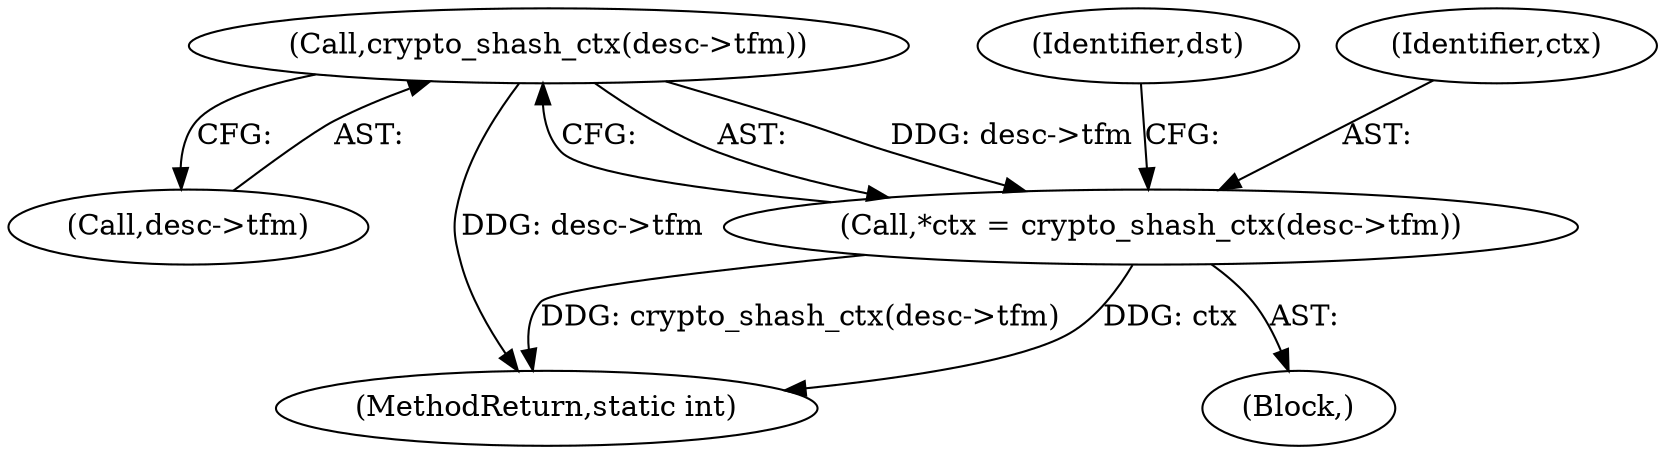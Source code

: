 digraph "0_linux_7ed47b7d142ec99ad6880bbbec51e9f12b3af74c_0@API" {
"1000113" [label="(Call,crypto_shash_ctx(desc->tfm))"];
"1000111" [label="(Call,*ctx = crypto_shash_ctx(desc->tfm))"];
"1000119" [label="(Identifier,dst)"];
"1000112" [label="(Identifier,ctx)"];
"1000114" [label="(Call,desc->tfm)"];
"1000228" [label="(MethodReturn,static int)"];
"1000111" [label="(Call,*ctx = crypto_shash_ctx(desc->tfm))"];
"1000104" [label="(Block,)"];
"1000113" [label="(Call,crypto_shash_ctx(desc->tfm))"];
"1000113" -> "1000111"  [label="AST: "];
"1000113" -> "1000114"  [label="CFG: "];
"1000114" -> "1000113"  [label="AST: "];
"1000111" -> "1000113"  [label="CFG: "];
"1000113" -> "1000228"  [label="DDG: desc->tfm"];
"1000113" -> "1000111"  [label="DDG: desc->tfm"];
"1000111" -> "1000104"  [label="AST: "];
"1000112" -> "1000111"  [label="AST: "];
"1000119" -> "1000111"  [label="CFG: "];
"1000111" -> "1000228"  [label="DDG: ctx"];
"1000111" -> "1000228"  [label="DDG: crypto_shash_ctx(desc->tfm)"];
}

